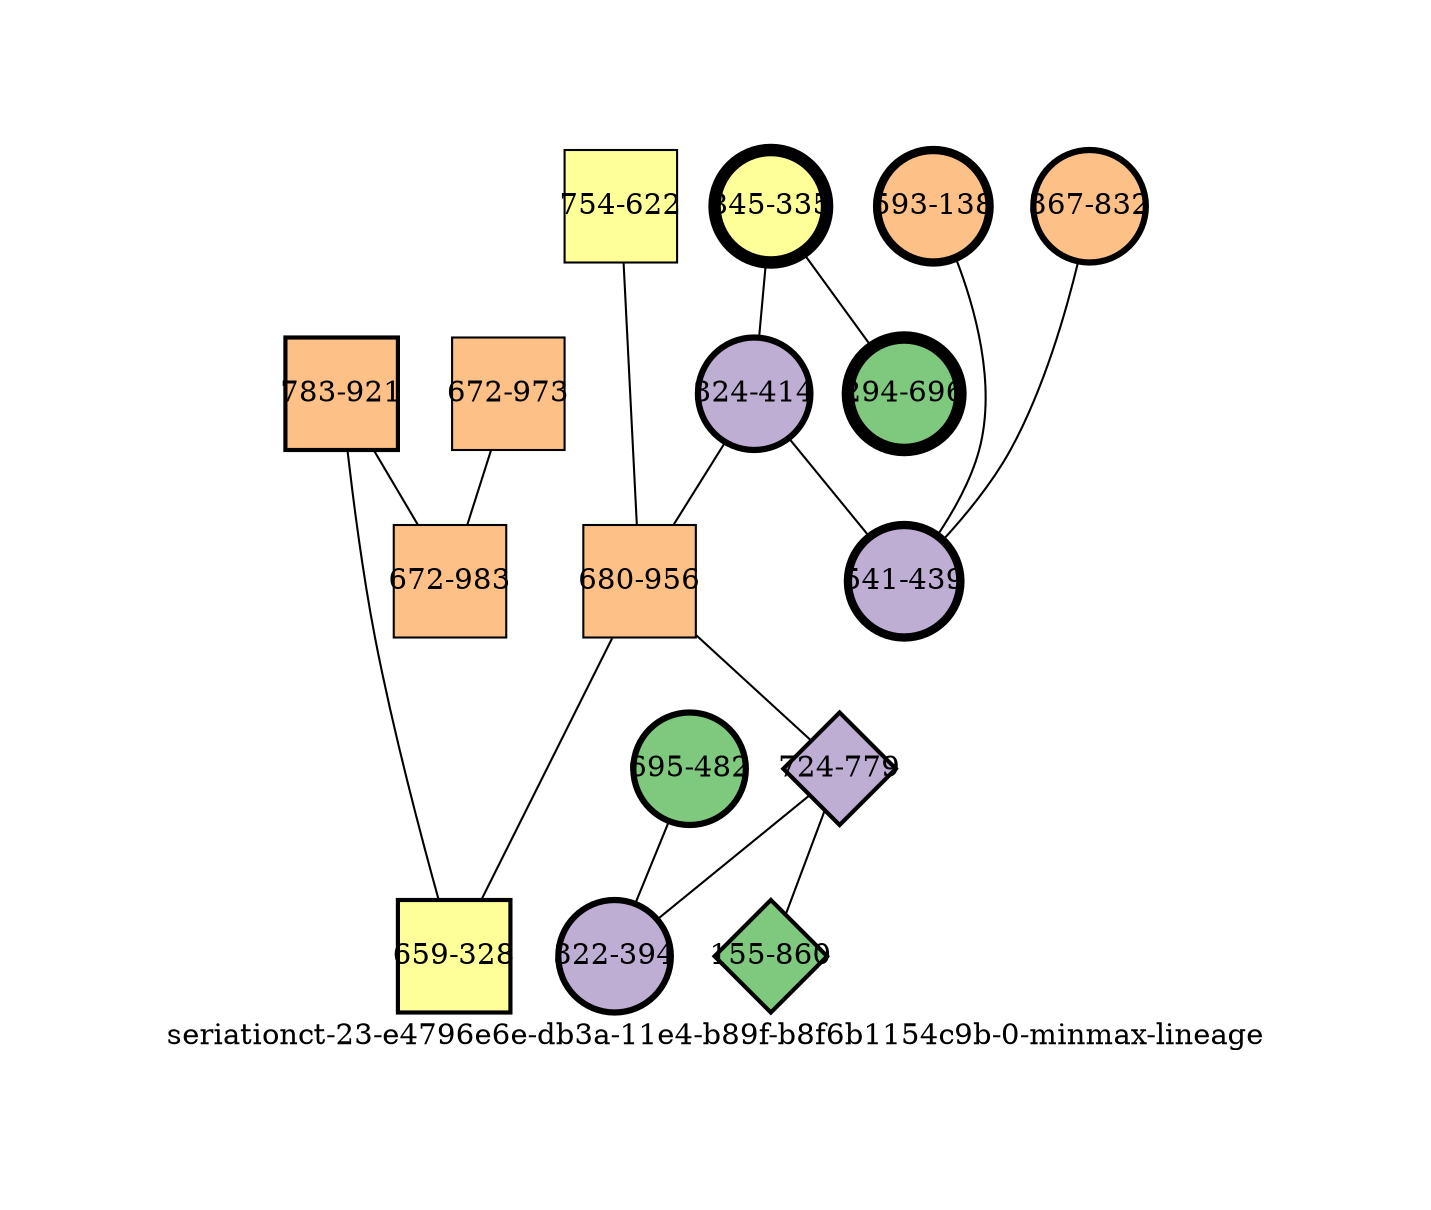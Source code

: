 strict graph "seriationct-23-e4796e6e-db3a-11e4-b89f-b8f6b1154c9b-0-minmax-lineage" {
labelloc=b;
ratio=auto;
pad="1.0";
label="seriationct-23-e4796e6e-db3a-11e4-b89f-b8f6b1154c9b-0-minmax-lineage";
node [width="0.75", style=filled, fixedsize=true, height="0.75", shape=circle, label=""];
0 [xCoordinate="622.0", appears_in_slice=1, yCoordinate="754.0", colorscheme=accent6, lineage_id=1, short_label="754-622", label="754-622", shape=square, cluster_id=3, fillcolor=4, size="500.0", id=0, penwidth="1.0"];
1 [xCoordinate="335.0", appears_in_slice=6, yCoordinate="845.0", colorscheme=accent6, lineage_id=0, short_label="845-335", label="845-335", shape=circle, cluster_id=3, fillcolor=4, size="500.0", id=1, penwidth="6.0"];
2 [xCoordinate="482.0", appears_in_slice=3, yCoordinate="695.0", colorscheme=accent6, lineage_id=0, short_label="695-482", label="695-482", shape=circle, cluster_id=0, fillcolor=1, size="500.0", id=9, penwidth="3.0"];
3 [xCoordinate="696.0", appears_in_slice=6, yCoordinate="294.0", colorscheme=accent6, lineage_id=0, short_label="294-696", label="294-696", shape=circle, cluster_id=0, fillcolor=1, size="500.0", id=7, penwidth="6.0"];
4 [xCoordinate="414.0", appears_in_slice=3, yCoordinate="324.0", colorscheme=accent6, lineage_id=0, short_label="324-414", label="324-414", shape=circle, cluster_id=1, fillcolor=2, size="500.0", id=4, penwidth="3.0"];
5 [xCoordinate="832.0", appears_in_slice=3, yCoordinate="367.0", colorscheme=accent6, lineage_id=0, short_label="367-832", label="367-832", shape=circle, cluster_id=2, fillcolor=3, size="500.0", id=5, penwidth="3.0"];
6 [xCoordinate="956.0", appears_in_slice=1, yCoordinate="680.0", colorscheme=accent6, lineage_id=1, short_label="680-956", label="680-956", shape=square, cluster_id=2, fillcolor=3, size="500.0", id=6, penwidth="1.0"];
7 [xCoordinate="921.0", appears_in_slice=2, yCoordinate="783.0", colorscheme=accent6, lineage_id=1, short_label="783-921", label="783-921", shape=square, cluster_id=2, fillcolor=3, size="500.0", id=3, penwidth="2.0"];
8 [xCoordinate="138.0", appears_in_slice=4, yCoordinate="593.0", colorscheme=accent6, lineage_id=0, short_label="593-138", label="593-138", shape=circle, cluster_id=2, fillcolor=3, size="500.0", id=2, penwidth="4.0"];
9 [xCoordinate="973.0", appears_in_slice=1, yCoordinate="672.0", colorscheme=accent6, lineage_id=1, short_label="672-973", label="672-973", shape=square, cluster_id=2, fillcolor=3, size="500.0", id=12, penwidth="1.0"];
10 [xCoordinate="328.0", appears_in_slice=2, yCoordinate="659.0", colorscheme=accent6, lineage_id=1, short_label="659-328", label="659-328", shape=square, cluster_id=3, fillcolor=4, size="500.0", id=8, penwidth="2.0"];
11 [xCoordinate="779.0", appears_in_slice=2, yCoordinate="724.0", colorscheme=accent6, lineage_id=2, short_label="724-779", label="724-779", shape=diamond, cluster_id=1, fillcolor=2, size="500.0", id=11, penwidth="2.0"];
12 [xCoordinate="983.0", appears_in_slice=1, yCoordinate="672.0", colorscheme=accent6, lineage_id=1, short_label="672-983", label="672-983", shape=square, cluster_id=2, fillcolor=3, size="500.0", id=10, penwidth="1.0"];
13 [xCoordinate="439.0", appears_in_slice=4, yCoordinate="541.0", colorscheme=accent6, lineage_id=0, short_label="541-439", label="541-439", shape=circle, cluster_id=1, fillcolor=2, size="500.0", id=13, penwidth="4.0"];
14 [xCoordinate="394.0", appears_in_slice=3, yCoordinate="322.0", colorscheme=accent6, lineage_id=0, short_label="322-394", label="322-394", shape=circle, cluster_id=1, fillcolor=2, size="500.0", id=14, penwidth="3.0"];
15 [xCoordinate="860.0", appears_in_slice=2, yCoordinate="155.0", colorscheme=accent6, lineage_id=2, short_label="155-860", label="155-860", shape=diamond, cluster_id=0, fillcolor=1, size="500.0", id=15, penwidth="2.0"];
0 -- 6  [inverseweight="1.62028806616", weight="0.617174205553"];
1 -- 3  [inverseweight="15.5794238212", weight="0.0641872261435"];
1 -- 4  [inverseweight="1.61349097265", weight="0.619774152414"];
2 -- 14  [inverseweight="11.5071827237", weight="0.0869022439296"];
4 -- 13  [inverseweight="1.52259392262", weight="0.656773933709"];
4 -- 6  [inverseweight="2.21191306241", weight="0.452097334653"];
5 -- 13  [inverseweight="1.30507828225", weight="0.766237561074"];
6 -- 10  [inverseweight="1.44782249089", weight="0.690692406213"];
6 -- 11  [inverseweight="3.07647165148", weight="0.325047688809"];
7 -- 10  [inverseweight="31.6227766017", weight="0.0316227766017"];
7 -- 12  [inverseweight="8.06241899829", weight="0.12403225387"];
8 -- 13  [inverseweight="18.9252791026", weight="0.0528393792545"];
9 -- 12  [inverseweight="28.0386077046", weight="0.0356651090003"];
11 -- 14  [inverseweight="2.09976559525", weight="0.476243635128"];
11 -- 15  [inverseweight="1.82292457868", weight="0.548569047614"];
}
